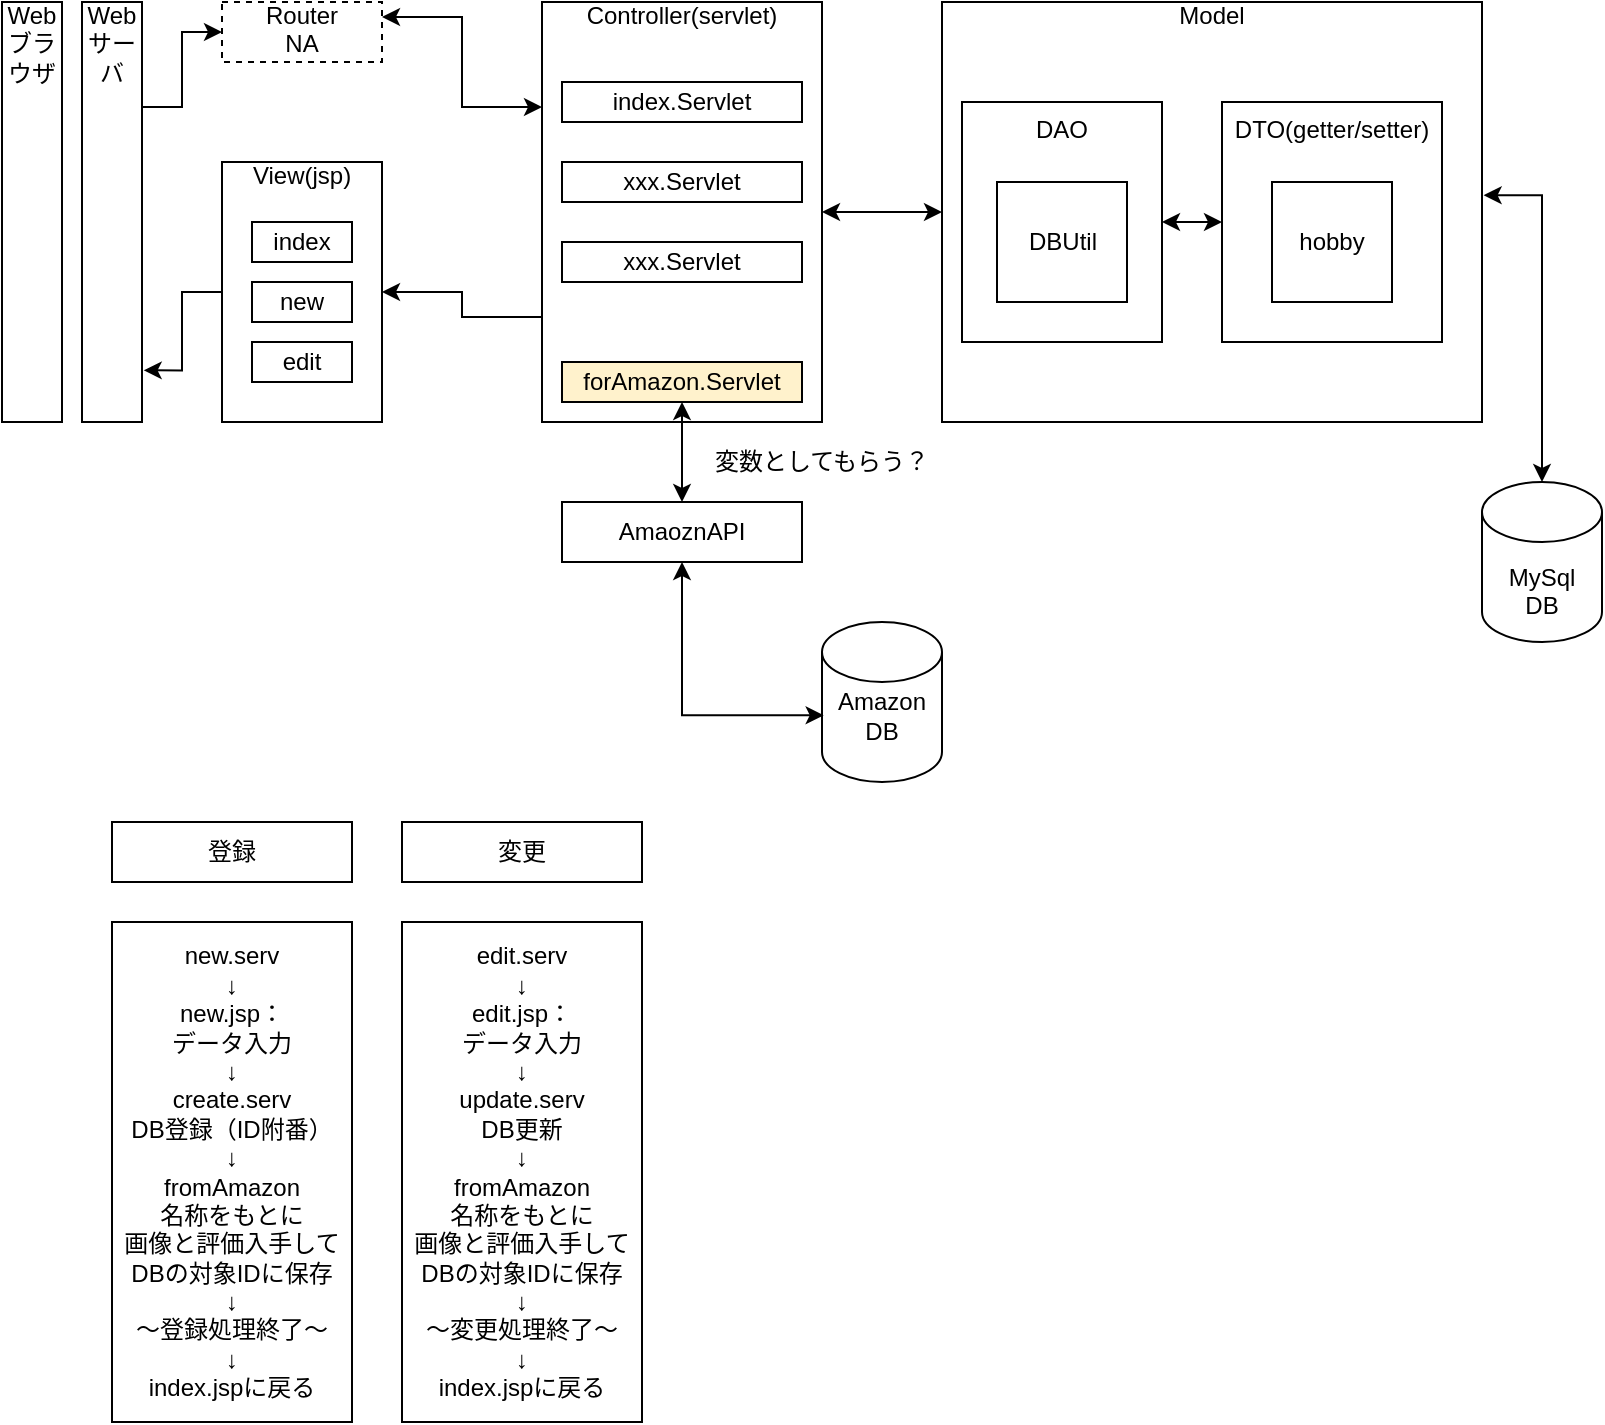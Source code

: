 <mxfile version="13.5.8" type="device" pages="5"><diagram id="g2HskD7L_IQN0c2G_G51" name="全体"><mxGraphModel dx="581" dy="448" grid="1" gridSize="10" guides="1" tooltips="1" connect="1" arrows="1" fold="1" page="1" pageScale="1" pageWidth="827" pageHeight="1169" math="0" shadow="0"><root><mxCell id="0"/><mxCell id="1" parent="0"/><mxCell id="hlXoT4PRcEUMcBS1LGLc-1" value="Model" style="whiteSpace=wrap;html=1;imageVerticalAlign=top;overflow=fill;verticalAlign=top;align=center;imageAspect=0;expand=0;resizable=1;resizeHeight=1;resizeWidth=1;recursiveResize=1;arcSize=12;absoluteArcSize=1;portConstraint=none;" parent="1" vertex="1"><mxGeometry x="480" y="70" width="270" height="210" as="geometry"/></mxCell><mxCell id="Iitf8SPpLCgHgcU4wHLZ-13" value="DTO(getter/setter)" style="rounded=0;whiteSpace=wrap;html=1;align=center;verticalAlign=top;" parent="1" vertex="1"><mxGeometry x="620" y="120" width="110" height="120" as="geometry"/></mxCell><mxCell id="DgmAcB4kVw4dx6uzTRNA-12" style="edgeStyle=orthogonalEdgeStyle;rounded=0;orthogonalLoop=1;jettySize=auto;html=1;exitX=1;exitY=0.5;exitDx=0;exitDy=0;entryX=0;entryY=0.5;entryDx=0;entryDy=0;startArrow=classic;startFill=1;" parent="1" source="Iitf8SPpLCgHgcU4wHLZ-14" target="Iitf8SPpLCgHgcU4wHLZ-13" edge="1"><mxGeometry relative="1" as="geometry"/></mxCell><mxCell id="Iitf8SPpLCgHgcU4wHLZ-14" value="DAO" style="rounded=0;whiteSpace=wrap;html=1;verticalAlign=top;" parent="1" vertex="1"><mxGeometry x="490" y="120" width="100" height="120" as="geometry"/></mxCell><object label="&lt;br&gt;&lt;br&gt;MySql&lt;br&gt;DB" id="Iitf8SPpLCgHgcU4wHLZ-1"><mxCell style="shape=cylinder2;whiteSpace=wrap;html=1;boundedLbl=1;backgroundOutline=1;size=15;" parent="1" vertex="1"><mxGeometry x="750" y="310" width="60" height="80" as="geometry"/></mxCell></object><object label="&lt;br&gt;Amazon&lt;br&gt;DB" id="Iitf8SPpLCgHgcU4wHLZ-2"><mxCell style="shape=cylinder2;whiteSpace=wrap;html=1;boundedLbl=1;backgroundOutline=1;size=15;" parent="1" vertex="1"><mxGeometry x="420" y="380" width="60" height="80" as="geometry"/></mxCell></object><mxCell id="DgmAcB4kVw4dx6uzTRNA-13" style="edgeStyle=orthogonalEdgeStyle;rounded=0;orthogonalLoop=1;jettySize=auto;html=1;exitX=1;exitY=0.25;exitDx=0;exitDy=0;entryX=0;entryY=0.25;entryDx=0;entryDy=0;startArrow=classic;startFill=1;" parent="1" source="Iitf8SPpLCgHgcU4wHLZ-3" target="Iitf8SPpLCgHgcU4wHLZ-5" edge="1"><mxGeometry relative="1" as="geometry"/></mxCell><mxCell id="Iitf8SPpLCgHgcU4wHLZ-3" value="Router&lt;br&gt;NA" style="whiteSpace=wrap;html=1;imageVerticalAlign=top;overflow=fill;verticalAlign=top;align=center;dashed=1;" parent="1" vertex="1"><mxGeometry x="120" y="70" width="80" height="30" as="geometry"/></mxCell><mxCell id="DgmAcB4kVw4dx6uzTRNA-11" style="edgeStyle=orthogonalEdgeStyle;rounded=0;orthogonalLoop=1;jettySize=auto;html=1;exitX=1;exitY=0.5;exitDx=0;exitDy=0;entryX=0;entryY=0.5;entryDx=0;entryDy=0;startArrow=classic;startFill=1;" parent="1" source="Iitf8SPpLCgHgcU4wHLZ-5" target="hlXoT4PRcEUMcBS1LGLc-1" edge="1"><mxGeometry relative="1" as="geometry"/></mxCell><mxCell id="Iitf8SPpLCgHgcU4wHLZ-5" value="Controller(servlet)" style="whiteSpace=wrap;html=1;imageVerticalAlign=top;overflow=fill;verticalAlign=top;align=center;" parent="1" vertex="1"><mxGeometry x="280" y="70" width="140" height="210" as="geometry"/></mxCell><mxCell id="DgmAcB4kVw4dx6uzTRNA-16" style="edgeStyle=orthogonalEdgeStyle;rounded=0;orthogonalLoop=1;jettySize=auto;html=1;exitX=0;exitY=0.5;exitDx=0;exitDy=0;entryX=1.028;entryY=0.877;entryDx=0;entryDy=0;entryPerimeter=0;startArrow=none;startFill=0;" parent="1" source="Iitf8SPpLCgHgcU4wHLZ-6" target="Iitf8SPpLCgHgcU4wHLZ-7" edge="1"><mxGeometry relative="1" as="geometry"/></mxCell><mxCell id="Iitf8SPpLCgHgcU4wHLZ-6" value="View(jsp)&lt;br&gt;&lt;br&gt;" style="whiteSpace=wrap;html=1;imageVerticalAlign=top;overflow=fill;verticalAlign=top;align=center;" parent="1" vertex="1"><mxGeometry x="120" y="150" width="80" height="130" as="geometry"/></mxCell><mxCell id="DgmAcB4kVw4dx6uzTRNA-15" style="edgeStyle=orthogonalEdgeStyle;rounded=0;orthogonalLoop=1;jettySize=auto;html=1;exitX=1;exitY=0.25;exitDx=0;exitDy=0;entryX=0;entryY=0.5;entryDx=0;entryDy=0;startArrow=none;startFill=0;" parent="1" source="Iitf8SPpLCgHgcU4wHLZ-7" target="Iitf8SPpLCgHgcU4wHLZ-3" edge="1"><mxGeometry relative="1" as="geometry"><Array as="points"><mxPoint x="100" y="123"/><mxPoint x="100" y="85"/></Array></mxGeometry></mxCell><mxCell id="Iitf8SPpLCgHgcU4wHLZ-7" value="Webサーバ" style="whiteSpace=wrap;html=1;imageVerticalAlign=top;overflow=fill;verticalAlign=top;align=center;" parent="1" vertex="1"><mxGeometry x="50" y="70" width="30" height="210" as="geometry"/></mxCell><mxCell id="Iitf8SPpLCgHgcU4wHLZ-8" value="Webブラウザ" style="whiteSpace=wrap;html=1;imageVerticalAlign=top;overflow=fill;verticalAlign=top;align=center;" parent="1" vertex="1"><mxGeometry x="10" y="70" width="30" height="210" as="geometry"/></mxCell><mxCell id="Iitf8SPpLCgHgcU4wHLZ-12" style="edgeStyle=orthogonalEdgeStyle;rounded=0;orthogonalLoop=1;jettySize=auto;html=1;exitX=1.003;exitY=0.46;exitDx=0;exitDy=0;startArrow=classic;startFill=1;exitPerimeter=0;" parent="1" source="hlXoT4PRcEUMcBS1LGLc-1" target="Iitf8SPpLCgHgcU4wHLZ-1" edge="1"><mxGeometry relative="1" as="geometry"/></mxCell><mxCell id="Iitf8SPpLCgHgcU4wHLZ-10" value="hobby" style="rounded=0;whiteSpace=wrap;html=1;" parent="1" vertex="1"><mxGeometry x="645" y="160" width="60" height="60" as="geometry"/></mxCell><mxCell id="DgmAcB4kVw4dx6uzTRNA-1" value="DBUtil" style="rounded=0;whiteSpace=wrap;html=1;" parent="1" vertex="1"><mxGeometry x="507.5" y="160" width="65" height="60" as="geometry"/></mxCell><mxCell id="DgmAcB4kVw4dx6uzTRNA-5" style="edgeStyle=orthogonalEdgeStyle;rounded=0;orthogonalLoop=1;jettySize=auto;html=1;exitX=0.5;exitY=1;exitDx=0;exitDy=0;startArrow=classic;startFill=1;" parent="1" source="DgmAcB4kVw4dx6uzTRNA-2" target="DgmAcB4kVw4dx6uzTRNA-3" edge="1"><mxGeometry relative="1" as="geometry"/></mxCell><mxCell id="DgmAcB4kVw4dx6uzTRNA-2" value="forAmazon.Servlet" style="rounded=0;whiteSpace=wrap;html=1;fillColor=#FFF2CC;" parent="1" vertex="1"><mxGeometry x="290" y="250" width="120" height="20" as="geometry"/></mxCell><mxCell id="DgmAcB4kVw4dx6uzTRNA-6" style="edgeStyle=orthogonalEdgeStyle;rounded=0;orthogonalLoop=1;jettySize=auto;html=1;exitX=0.5;exitY=1;exitDx=0;exitDy=0;entryX=0.014;entryY=0.583;entryDx=0;entryDy=0;entryPerimeter=0;startArrow=classic;startFill=1;" parent="1" source="DgmAcB4kVw4dx6uzTRNA-3" target="Iitf8SPpLCgHgcU4wHLZ-2" edge="1"><mxGeometry relative="1" as="geometry"/></mxCell><mxCell id="DgmAcB4kVw4dx6uzTRNA-3" value="AmaoznAPI" style="rounded=0;whiteSpace=wrap;html=1;" parent="1" vertex="1"><mxGeometry x="290" y="320" width="120" height="30" as="geometry"/></mxCell><mxCell id="DgmAcB4kVw4dx6uzTRNA-7" value="index.Servlet" style="rounded=0;whiteSpace=wrap;html=1;" parent="1" vertex="1"><mxGeometry x="290" y="110" width="120" height="20" as="geometry"/></mxCell><mxCell id="DgmAcB4kVw4dx6uzTRNA-8" value="xxx.Servlet" style="rounded=0;whiteSpace=wrap;html=1;" parent="1" vertex="1"><mxGeometry x="290" y="150" width="120" height="20" as="geometry"/></mxCell><mxCell id="DgmAcB4kVw4dx6uzTRNA-9" value="xxx.Servlet" style="rounded=0;whiteSpace=wrap;html=1;" parent="1" vertex="1"><mxGeometry x="290" y="190" width="120" height="20" as="geometry"/></mxCell><mxCell id="DgmAcB4kVw4dx6uzTRNA-10" value="変数としてもらう？" style="text;html=1;strokeColor=none;fillColor=none;align=center;verticalAlign=middle;whiteSpace=wrap;rounded=0;" parent="1" vertex="1"><mxGeometry x="360" y="290" width="120" height="20" as="geometry"/></mxCell><mxCell id="DgmAcB4kVw4dx6uzTRNA-18" style="edgeStyle=orthogonalEdgeStyle;rounded=0;orthogonalLoop=1;jettySize=auto;html=1;exitX=0;exitY=0.75;exitDx=0;exitDy=0;startArrow=none;startFill=0;entryX=1;entryY=0.5;entryDx=0;entryDy=0;" parent="1" source="Iitf8SPpLCgHgcU4wHLZ-5" target="Iitf8SPpLCgHgcU4wHLZ-6" edge="1"><mxGeometry relative="1" as="geometry"><mxPoint x="130" y="235" as="sourcePoint"/><mxPoint x="200" y="228" as="targetPoint"/></mxGeometry></mxCell><mxCell id="DgmAcB4kVw4dx6uzTRNA-19" value="index" style="rounded=0;whiteSpace=wrap;html=1;" parent="1" vertex="1"><mxGeometry x="135" y="180" width="50" height="20" as="geometry"/></mxCell><mxCell id="DgmAcB4kVw4dx6uzTRNA-22" value="new" style="rounded=0;whiteSpace=wrap;html=1;" parent="1" vertex="1"><mxGeometry x="135" y="210" width="50" height="20" as="geometry"/></mxCell><mxCell id="DgmAcB4kVw4dx6uzTRNA-23" value="edit" style="rounded=0;whiteSpace=wrap;html=1;" parent="1" vertex="1"><mxGeometry x="135" y="240" width="50" height="20" as="geometry"/></mxCell><mxCell id="tQkKsjItX_cT5ZNMcafy-1" value="登録" style="rounded=0;whiteSpace=wrap;html=1;align=center;" parent="1" vertex="1"><mxGeometry x="65" y="480" width="120" height="30" as="geometry"/></mxCell><mxCell id="tQkKsjItX_cT5ZNMcafy-2" value="new.serv&lt;br&gt;↓&lt;br&gt;new.jsp：&lt;br&gt;データ入力&lt;br&gt;↓&lt;br&gt;create.serv&lt;br&gt;DB登録（ID附番）&lt;br&gt;↓&lt;br&gt;fromAmazon&lt;br&gt;名称をもとに&lt;br&gt;画像と評価入手して&lt;br&gt;DBの対象IDに保存&lt;br&gt;↓&lt;br&gt;～登録処理終了～&lt;br&gt;↓&lt;br&gt;index.jspに戻る" style="rounded=0;whiteSpace=wrap;html=1;align=center;" parent="1" vertex="1"><mxGeometry x="65" y="530" width="120" height="250" as="geometry"/></mxCell><mxCell id="tQkKsjItX_cT5ZNMcafy-3" value="変更" style="rounded=0;whiteSpace=wrap;html=1;align=center;" parent="1" vertex="1"><mxGeometry x="210" y="480" width="120" height="30" as="geometry"/></mxCell><mxCell id="tQkKsjItX_cT5ZNMcafy-4" value="edit.serv&lt;br&gt;↓&lt;br&gt;edit.jsp：&lt;br&gt;データ入力&lt;br&gt;↓&lt;br&gt;update.serv&lt;br&gt;DB更新&lt;br&gt;↓&lt;br&gt;fromAmazon&lt;br&gt;名称をもとに&lt;br&gt;画像と評価入手して&lt;br&gt;DBの対象IDに保存&lt;br&gt;↓&lt;br&gt;～変更処理終了～&lt;br&gt;↓&lt;br&gt;index.jspに戻る" style="rounded=0;whiteSpace=wrap;html=1;align=center;" parent="1" vertex="1"><mxGeometry x="210" y="530" width="120" height="250" as="geometry"/></mxCell></root></mxGraphModel></diagram><diagram id="rT3DiLSOL0aAb6W11Oa9" name="index"><mxGraphModel dx="581" dy="448" grid="1" gridSize="10" guides="1" tooltips="1" connect="1" arrows="1" fold="1" page="1" pageScale="1" pageWidth="827" pageHeight="1169" math="0" shadow="0"><root><mxCell id="V9ORAf-SLs2I3K6iy1ug-0"/><mxCell id="V9ORAf-SLs2I3K6iy1ug-1" parent="V9ORAf-SLs2I3K6iy1ug-0"/><mxCell id="V9ORAf-SLs2I3K6iy1ug-2" value="ヘッダー&lt;br&gt;" style="rounded=0;whiteSpace=wrap;html=1;dashed=1;align=center;verticalAlign=top;" parent="V9ORAf-SLs2I3K6iy1ug-1" vertex="1"><mxGeometry width="810" height="70" as="geometry"/></mxCell><mxCell id="V9ORAf-SLs2I3K6iy1ug-3" value="フッター&lt;br&gt;" style="rounded=0;whiteSpace=wrap;html=1;dashed=1;align=center;verticalAlign=bottom;" parent="V9ORAf-SLs2I3K6iy1ug-1" vertex="1"><mxGeometry x="17" y="300" width="810" height="70" as="geometry"/></mxCell><mxCell id="V9ORAf-SLs2I3K6iy1ug-4" value="My Hobby Management" style="text;html=1;strokeColor=none;fillColor=none;align=center;verticalAlign=middle;whiteSpace=wrap;rounded=0;dashed=1;" parent="V9ORAf-SLs2I3K6iy1ug-1" vertex="1"><mxGeometry x="330" y="25" width="150" height="20" as="geometry"/></mxCell><mxCell id="V9ORAf-SLs2I3K6iy1ug-34" value="By　daidhi　Takagi" style="text;html=1;strokeColor=none;fillColor=none;align=center;verticalAlign=middle;whiteSpace=wrap;rounded=0;dashed=1;" parent="V9ORAf-SLs2I3K6iy1ug-1" vertex="1"><mxGeometry x="352" y="320" width="150" height="20" as="geometry"/></mxCell><mxCell id="V9ORAf-SLs2I3K6iy1ug-5" value="" style="shape=table;html=1;whiteSpace=wrap;startSize=0;container=1;collapsible=0;childLayout=tableLayout;" parent="V9ORAf-SLs2I3K6iy1ug-1" vertex="1"><mxGeometry x="27" y="120" width="780" height="160" as="geometry"/></mxCell><mxCell id="V9ORAf-SLs2I3K6iy1ug-13" value="" style="shape=partialRectangle;html=1;whiteSpace=wrap;collapsible=0;dropTarget=0;pointerEvents=0;fillColor=none;top=0;left=0;bottom=0;right=0;points=[[0,0.5],[1,0.5]];portConstraint=eastwest;" parent="V9ORAf-SLs2I3K6iy1ug-5" vertex="1"><mxGeometry width="780" height="40" as="geometry"/></mxCell><mxCell id="V9ORAf-SLs2I3K6iy1ug-78" value="&lt;br&gt;ラジオボタン" style="shape=partialRectangle;html=1;whiteSpace=wrap;connectable=0;overflow=hidden;fillColor=#dae8fc;top=0;left=0;bottom=0;right=0;strokeColor=#6c8ebf;" parent="V9ORAf-SLs2I3K6iy1ug-13" vertex="1"><mxGeometry width="130" height="40" as="geometry"/></mxCell><mxCell id="V9ORAf-SLs2I3K6iy1ug-14" value="画像&lt;br&gt;※クリックでAmazonへ" style="shape=partialRectangle;html=1;whiteSpace=wrap;connectable=0;overflow=hidden;fillColor=#dae8fc;top=0;left=0;bottom=0;right=0;strokeColor=#6c8ebf;" parent="V9ORAf-SLs2I3K6iy1ug-13" vertex="1"><mxGeometry x="130" width="130" height="40" as="geometry"/></mxCell><mxCell id="V9ORAf-SLs2I3K6iy1ug-15" value="分類" style="shape=partialRectangle;html=1;whiteSpace=wrap;connectable=0;overflow=hidden;fillColor=#dae8fc;top=0;left=0;bottom=0;right=0;strokeColor=#6c8ebf;" parent="V9ORAf-SLs2I3K6iy1ug-13" vertex="1"><mxGeometry x="260" width="130" height="40" as="geometry"/></mxCell><mxCell id="V9ORAf-SLs2I3K6iy1ug-16" value="名称&lt;br&gt;※クリックで詳細へ" style="shape=partialRectangle;html=1;whiteSpace=wrap;connectable=0;overflow=hidden;fillColor=#dae8fc;top=0;left=0;bottom=0;right=0;strokeColor=#6c8ebf;" parent="V9ORAf-SLs2I3K6iy1ug-13" vertex="1"><mxGeometry x="390" width="130" height="40" as="geometry"/></mxCell><mxCell id="V9ORAf-SLs2I3K6iy1ug-17" value="登録日" style="shape=partialRectangle;html=1;whiteSpace=wrap;connectable=0;overflow=hidden;fillColor=#dae8fc;top=0;left=0;bottom=0;right=0;strokeColor=#6c8ebf;" parent="V9ORAf-SLs2I3K6iy1ug-13" vertex="1"><mxGeometry x="520" width="130" height="40" as="geometry"/></mxCell><mxCell id="V9ORAf-SLs2I3K6iy1ug-18" value="Amazon評価&lt;br&gt;取得できなそうなのでなし。" style="shape=partialRectangle;html=1;whiteSpace=wrap;connectable=0;overflow=hidden;fillColor=#dae8fc;top=0;left=0;bottom=0;right=0;strokeColor=#6c8ebf;" parent="V9ORAf-SLs2I3K6iy1ug-13" vertex="1"><mxGeometry x="650" width="130" height="40" as="geometry"/></mxCell><mxCell id="V9ORAf-SLs2I3K6iy1ug-20" value="" style="shape=partialRectangle;html=1;whiteSpace=wrap;collapsible=0;dropTarget=0;pointerEvents=0;fillColor=none;top=0;left=0;bottom=0;right=0;points=[[0,0.5],[1,0.5]];portConstraint=eastwest;" parent="V9ORAf-SLs2I3K6iy1ug-5" vertex="1"><mxGeometry y="40" width="780" height="40" as="geometry"/></mxCell><mxCell id="V9ORAf-SLs2I3K6iy1ug-79" value="" style="shape=partialRectangle;html=1;whiteSpace=wrap;connectable=0;overflow=hidden;fillColor=none;top=0;left=0;bottom=0;right=0;" parent="V9ORAf-SLs2I3K6iy1ug-20" vertex="1"><mxGeometry width="130" height="40" as="geometry"/></mxCell><mxCell id="V9ORAf-SLs2I3K6iy1ug-21" value="" style="shape=partialRectangle;html=1;whiteSpace=wrap;connectable=0;overflow=hidden;fillColor=none;top=0;left=0;bottom=0;right=0;" parent="V9ORAf-SLs2I3K6iy1ug-20" vertex="1"><mxGeometry x="130" width="130" height="40" as="geometry"/></mxCell><mxCell id="V9ORAf-SLs2I3K6iy1ug-22" value="" style="shape=partialRectangle;html=1;whiteSpace=wrap;connectable=0;overflow=hidden;fillColor=none;top=0;left=0;bottom=0;right=0;" parent="V9ORAf-SLs2I3K6iy1ug-20" vertex="1"><mxGeometry x="260" width="130" height="40" as="geometry"/></mxCell><mxCell id="V9ORAf-SLs2I3K6iy1ug-23" value="" style="shape=partialRectangle;html=1;whiteSpace=wrap;connectable=0;overflow=hidden;fillColor=none;top=0;left=0;bottom=0;right=0;" parent="V9ORAf-SLs2I3K6iy1ug-20" vertex="1"><mxGeometry x="390" width="130" height="40" as="geometry"/></mxCell><mxCell id="V9ORAf-SLs2I3K6iy1ug-24" value="" style="shape=partialRectangle;html=1;whiteSpace=wrap;connectable=0;overflow=hidden;fillColor=none;top=0;left=0;bottom=0;right=0;" parent="V9ORAf-SLs2I3K6iy1ug-20" vertex="1"><mxGeometry x="520" width="130" height="40" as="geometry"/></mxCell><mxCell id="V9ORAf-SLs2I3K6iy1ug-25" value="" style="shape=partialRectangle;html=1;whiteSpace=wrap;connectable=0;overflow=hidden;fillColor=none;top=0;left=0;bottom=0;right=0;" parent="V9ORAf-SLs2I3K6iy1ug-20" vertex="1"><mxGeometry x="650" width="130" height="40" as="geometry"/></mxCell><mxCell id="V9ORAf-SLs2I3K6iy1ug-27" value="" style="shape=partialRectangle;html=1;whiteSpace=wrap;collapsible=0;dropTarget=0;pointerEvents=0;fillColor=none;top=0;left=0;bottom=0;right=0;points=[[0,0.5],[1,0.5]];portConstraint=eastwest;" parent="V9ORAf-SLs2I3K6iy1ug-5" vertex="1"><mxGeometry y="80" width="780" height="40" as="geometry"/></mxCell><mxCell id="V9ORAf-SLs2I3K6iy1ug-80" style="shape=partialRectangle;html=1;whiteSpace=wrap;connectable=0;overflow=hidden;fillColor=none;top=0;left=0;bottom=0;right=0;" parent="V9ORAf-SLs2I3K6iy1ug-27" vertex="1"><mxGeometry width="130" height="40" as="geometry"/></mxCell><mxCell id="V9ORAf-SLs2I3K6iy1ug-28" value="" style="shape=partialRectangle;html=1;whiteSpace=wrap;connectable=0;overflow=hidden;fillColor=none;top=0;left=0;bottom=0;right=0;" parent="V9ORAf-SLs2I3K6iy1ug-27" vertex="1"><mxGeometry x="130" width="130" height="40" as="geometry"/></mxCell><mxCell id="V9ORAf-SLs2I3K6iy1ug-29" value="" style="shape=partialRectangle;html=1;whiteSpace=wrap;connectable=0;overflow=hidden;fillColor=none;top=0;left=0;bottom=0;right=0;" parent="V9ORAf-SLs2I3K6iy1ug-27" vertex="1"><mxGeometry x="260" width="130" height="40" as="geometry"/></mxCell><mxCell id="V9ORAf-SLs2I3K6iy1ug-30" value="" style="shape=partialRectangle;html=1;whiteSpace=wrap;connectable=0;overflow=hidden;fillColor=none;top=0;left=0;bottom=0;right=0;" parent="V9ORAf-SLs2I3K6iy1ug-27" vertex="1"><mxGeometry x="390" width="130" height="40" as="geometry"/></mxCell><mxCell id="V9ORAf-SLs2I3K6iy1ug-31" value="" style="shape=partialRectangle;html=1;whiteSpace=wrap;connectable=0;overflow=hidden;fillColor=none;top=0;left=0;bottom=0;right=0;" parent="V9ORAf-SLs2I3K6iy1ug-27" vertex="1"><mxGeometry x="520" width="130" height="40" as="geometry"/></mxCell><mxCell id="V9ORAf-SLs2I3K6iy1ug-32" value="" style="shape=partialRectangle;html=1;whiteSpace=wrap;connectable=0;overflow=hidden;fillColor=none;top=0;left=0;bottom=0;right=0;" parent="V9ORAf-SLs2I3K6iy1ug-27" vertex="1"><mxGeometry x="650" width="130" height="40" as="geometry"/></mxCell><mxCell id="V9ORAf-SLs2I3K6iy1ug-6" value="" style="shape=partialRectangle;html=1;whiteSpace=wrap;collapsible=0;dropTarget=0;pointerEvents=0;fillColor=none;top=0;left=0;bottom=0;right=0;points=[[0,0.5],[1,0.5]];portConstraint=eastwest;" parent="V9ORAf-SLs2I3K6iy1ug-5" vertex="1"><mxGeometry y="120" width="780" height="40" as="geometry"/></mxCell><mxCell id="V9ORAf-SLs2I3K6iy1ug-81" style="shape=partialRectangle;html=1;whiteSpace=wrap;connectable=0;overflow=hidden;fillColor=none;top=0;left=0;bottom=0;right=0;" parent="V9ORAf-SLs2I3K6iy1ug-6" vertex="1"><mxGeometry width="130" height="40" as="geometry"/></mxCell><mxCell id="V9ORAf-SLs2I3K6iy1ug-7" value="" style="shape=partialRectangle;html=1;whiteSpace=wrap;connectable=0;overflow=hidden;fillColor=none;top=0;left=0;bottom=0;right=0;" parent="V9ORAf-SLs2I3K6iy1ug-6" vertex="1"><mxGeometry x="130" width="130" height="40" as="geometry"/></mxCell><mxCell id="V9ORAf-SLs2I3K6iy1ug-8" value="" style="shape=partialRectangle;html=1;whiteSpace=wrap;connectable=0;overflow=hidden;fillColor=none;top=0;left=0;bottom=0;right=0;" parent="V9ORAf-SLs2I3K6iy1ug-6" vertex="1"><mxGeometry x="260" width="130" height="40" as="geometry"/></mxCell><mxCell id="V9ORAf-SLs2I3K6iy1ug-9" value="" style="shape=partialRectangle;html=1;whiteSpace=wrap;connectable=0;overflow=hidden;fillColor=none;top=0;left=0;bottom=0;right=0;" parent="V9ORAf-SLs2I3K6iy1ug-6" vertex="1"><mxGeometry x="390" width="130" height="40" as="geometry"/></mxCell><mxCell id="V9ORAf-SLs2I3K6iy1ug-10" value="" style="shape=partialRectangle;html=1;whiteSpace=wrap;connectable=0;overflow=hidden;fillColor=none;top=0;left=0;bottom=0;right=0;" parent="V9ORAf-SLs2I3K6iy1ug-6" vertex="1"><mxGeometry x="520" width="130" height="40" as="geometry"/></mxCell><mxCell id="V9ORAf-SLs2I3K6iy1ug-11" value="" style="shape=partialRectangle;html=1;whiteSpace=wrap;connectable=0;overflow=hidden;fillColor=none;top=0;left=0;bottom=0;right=0;" parent="V9ORAf-SLs2I3K6iy1ug-6" vertex="1"><mxGeometry x="650" width="130" height="40" as="geometry"/></mxCell><mxCell id="gwod7M47f3_Nii1kWF-3-0" value="変更" style="rounded=0;whiteSpace=wrap;html=1;align=center;" parent="V9ORAf-SLs2I3K6iy1ug-1" vertex="1"><mxGeometry x="150" y="80" width="100" height="30" as="geometry"/></mxCell><mxCell id="gwod7M47f3_Nii1kWF-3-1" value="削除" style="rounded=0;whiteSpace=wrap;html=1;align=center;" parent="V9ORAf-SLs2I3K6iy1ug-1" vertex="1"><mxGeometry x="273" y="80" width="100" height="30" as="geometry"/></mxCell><mxCell id="RokKN3BKzH4RJQxuuckP-0" value="登録" style="rounded=0;whiteSpace=wrap;html=1;align=center;" parent="V9ORAf-SLs2I3K6iy1ug-1" vertex="1"><mxGeometry x="27" y="80" width="100" height="30" as="geometry"/></mxCell><mxCell id="RokKN3BKzH4RJQxuuckP-1" value="分類" style="text;html=1;strokeColor=none;fillColor=none;align=center;verticalAlign=middle;whiteSpace=wrap;rounded=0;dashed=1;" parent="V9ORAf-SLs2I3K6iy1ug-1" vertex="1"><mxGeometry x="388" y="85" width="68" height="20" as="geometry"/></mxCell><mxCell id="RokKN3BKzH4RJQxuuckP-2" value="フィルタ" style="rounded=0;whiteSpace=wrap;html=1;align=center;" parent="V9ORAf-SLs2I3K6iy1ug-1" vertex="1"><mxGeometry x="440" y="80" width="100" height="30" as="geometry"/></mxCell></root></mxGraphModel></diagram><diagram name="index_v2" id="yT1VY6b7zXS_NsWAAVFi"><mxGraphModel dx="837" dy="448" grid="1" gridSize="10" guides="1" tooltips="1" connect="1" arrows="1" fold="1" page="1" pageScale="1" pageWidth="827" pageHeight="1169" math="0" shadow="0"><root><mxCell id="r9mSQ7ihxud6I8xyKUAO-0"/><mxCell id="r9mSQ7ihxud6I8xyKUAO-1" parent="r9mSQ7ihxud6I8xyKUAO-0"/><mxCell id="r9mSQ7ihxud6I8xyKUAO-2" value="ヘッダー&lt;br&gt;" style="rounded=0;whiteSpace=wrap;html=1;dashed=1;align=center;verticalAlign=top;" vertex="1" parent="r9mSQ7ihxud6I8xyKUAO-1"><mxGeometry width="810" height="70" as="geometry"/></mxCell><mxCell id="r9mSQ7ihxud6I8xyKUAO-3" value="フッター&lt;br&gt;" style="rounded=0;whiteSpace=wrap;html=1;dashed=1;align=center;verticalAlign=bottom;" vertex="1" parent="r9mSQ7ihxud6I8xyKUAO-1"><mxGeometry x="17" y="300" width="810" height="70" as="geometry"/></mxCell><mxCell id="r9mSQ7ihxud6I8xyKUAO-4" value="My Hobby Management" style="text;html=1;strokeColor=none;fillColor=none;align=center;verticalAlign=middle;whiteSpace=wrap;rounded=0;dashed=1;" vertex="1" parent="r9mSQ7ihxud6I8xyKUAO-1"><mxGeometry x="330" y="25" width="150" height="20" as="geometry"/></mxCell><mxCell id="r9mSQ7ihxud6I8xyKUAO-5" value="By　daidhi　Takagi" style="text;html=1;strokeColor=none;fillColor=none;align=center;verticalAlign=middle;whiteSpace=wrap;rounded=0;dashed=1;" vertex="1" parent="r9mSQ7ihxud6I8xyKUAO-1"><mxGeometry x="352" y="320" width="150" height="20" as="geometry"/></mxCell><mxCell id="r9mSQ7ihxud6I8xyKUAO-6" value="" style="shape=table;html=1;whiteSpace=wrap;startSize=0;container=1;collapsible=0;childLayout=tableLayout;" vertex="1" parent="r9mSQ7ihxud6I8xyKUAO-1"><mxGeometry x="27" y="120" width="650" height="160" as="geometry"/></mxCell><mxCell id="r9mSQ7ihxud6I8xyKUAO-7" value="" style="shape=partialRectangle;html=1;whiteSpace=wrap;collapsible=0;dropTarget=0;pointerEvents=0;fillColor=none;top=0;left=0;bottom=0;right=0;points=[[0,0.5],[1,0.5]];portConstraint=eastwest;" vertex="1" parent="r9mSQ7ihxud6I8xyKUAO-6"><mxGeometry width="650" height="40" as="geometry"/></mxCell><mxCell id="r9mSQ7ihxud6I8xyKUAO-8" value="画像&lt;br&gt;※クリックでAmazonへ" style="shape=partialRectangle;html=1;whiteSpace=wrap;connectable=0;overflow=hidden;fillColor=#dae8fc;top=0;left=0;bottom=0;right=0;strokeColor=#6c8ebf;" vertex="1" parent="r9mSQ7ihxud6I8xyKUAO-7"><mxGeometry width="130" height="40" as="geometry"/></mxCell><mxCell id="r9mSQ7ihxud6I8xyKUAO-9" value="分類" style="shape=partialRectangle;html=1;whiteSpace=wrap;connectable=0;overflow=hidden;fillColor=#dae8fc;top=0;left=0;bottom=0;right=0;strokeColor=#6c8ebf;" vertex="1" parent="r9mSQ7ihxud6I8xyKUAO-7"><mxGeometry x="130" width="130" height="40" as="geometry"/></mxCell><mxCell id="r9mSQ7ihxud6I8xyKUAO-10" value="名称&lt;br&gt;※クリックで詳細へ" style="shape=partialRectangle;html=1;whiteSpace=wrap;connectable=0;overflow=hidden;fillColor=#dae8fc;top=0;left=0;bottom=0;right=0;strokeColor=#6c8ebf;" vertex="1" parent="r9mSQ7ihxud6I8xyKUAO-7"><mxGeometry x="260" width="130" height="40" as="geometry"/></mxCell><mxCell id="r9mSQ7ihxud6I8xyKUAO-11" value="登録日" style="shape=partialRectangle;html=1;whiteSpace=wrap;connectable=0;overflow=hidden;fillColor=#dae8fc;top=0;left=0;bottom=0;right=0;strokeColor=#6c8ebf;" vertex="1" parent="r9mSQ7ihxud6I8xyKUAO-7"><mxGeometry x="390" width="130" height="40" as="geometry"/></mxCell><mxCell id="r9mSQ7ihxud6I8xyKUAO-12" value="削除ボタン" style="shape=partialRectangle;html=1;whiteSpace=wrap;connectable=0;overflow=hidden;fillColor=#dae8fc;top=0;left=0;bottom=0;right=0;strokeColor=#6c8ebf;" vertex="1" parent="r9mSQ7ihxud6I8xyKUAO-7"><mxGeometry x="520" width="130" height="40" as="geometry"/></mxCell><mxCell id="r9mSQ7ihxud6I8xyKUAO-14" value="" style="shape=partialRectangle;html=1;whiteSpace=wrap;collapsible=0;dropTarget=0;pointerEvents=0;fillColor=none;top=0;left=0;bottom=0;right=0;points=[[0,0.5],[1,0.5]];portConstraint=eastwest;" vertex="1" parent="r9mSQ7ihxud6I8xyKUAO-6"><mxGeometry y="40" width="650" height="40" as="geometry"/></mxCell><mxCell id="r9mSQ7ihxud6I8xyKUAO-15" value="" style="shape=partialRectangle;html=1;whiteSpace=wrap;connectable=0;overflow=hidden;fillColor=none;top=0;left=0;bottom=0;right=0;" vertex="1" parent="r9mSQ7ihxud6I8xyKUAO-14"><mxGeometry width="130" height="40" as="geometry"/></mxCell><mxCell id="r9mSQ7ihxud6I8xyKUAO-16" value="" style="shape=partialRectangle;html=1;whiteSpace=wrap;connectable=0;overflow=hidden;fillColor=none;top=0;left=0;bottom=0;right=0;" vertex="1" parent="r9mSQ7ihxud6I8xyKUAO-14"><mxGeometry x="130" width="130" height="40" as="geometry"/></mxCell><mxCell id="r9mSQ7ihxud6I8xyKUAO-17" value="" style="shape=partialRectangle;html=1;whiteSpace=wrap;connectable=0;overflow=hidden;fillColor=none;top=0;left=0;bottom=0;right=0;" vertex="1" parent="r9mSQ7ihxud6I8xyKUAO-14"><mxGeometry x="260" width="130" height="40" as="geometry"/></mxCell><mxCell id="r9mSQ7ihxud6I8xyKUAO-18" value="" style="shape=partialRectangle;html=1;whiteSpace=wrap;connectable=0;overflow=hidden;fillColor=none;top=0;left=0;bottom=0;right=0;" vertex="1" parent="r9mSQ7ihxud6I8xyKUAO-14"><mxGeometry x="390" width="130" height="40" as="geometry"/></mxCell><mxCell id="r9mSQ7ihxud6I8xyKUAO-19" value="" style="shape=partialRectangle;html=1;whiteSpace=wrap;connectable=0;overflow=hidden;fillColor=none;top=0;left=0;bottom=0;right=0;" vertex="1" parent="r9mSQ7ihxud6I8xyKUAO-14"><mxGeometry x="520" width="130" height="40" as="geometry"/></mxCell><mxCell id="r9mSQ7ihxud6I8xyKUAO-21" value="" style="shape=partialRectangle;html=1;whiteSpace=wrap;collapsible=0;dropTarget=0;pointerEvents=0;fillColor=none;top=0;left=0;bottom=0;right=0;points=[[0,0.5],[1,0.5]];portConstraint=eastwest;" vertex="1" parent="r9mSQ7ihxud6I8xyKUAO-6"><mxGeometry y="80" width="650" height="40" as="geometry"/></mxCell><mxCell id="r9mSQ7ihxud6I8xyKUAO-22" style="shape=partialRectangle;html=1;whiteSpace=wrap;connectable=0;overflow=hidden;fillColor=none;top=0;left=0;bottom=0;right=0;" vertex="1" parent="r9mSQ7ihxud6I8xyKUAO-21"><mxGeometry width="130" height="40" as="geometry"/></mxCell><mxCell id="r9mSQ7ihxud6I8xyKUAO-23" value="" style="shape=partialRectangle;html=1;whiteSpace=wrap;connectable=0;overflow=hidden;fillColor=none;top=0;left=0;bottom=0;right=0;" vertex="1" parent="r9mSQ7ihxud6I8xyKUAO-21"><mxGeometry x="130" width="130" height="40" as="geometry"/></mxCell><mxCell id="r9mSQ7ihxud6I8xyKUAO-24" value="" style="shape=partialRectangle;html=1;whiteSpace=wrap;connectable=0;overflow=hidden;fillColor=none;top=0;left=0;bottom=0;right=0;" vertex="1" parent="r9mSQ7ihxud6I8xyKUAO-21"><mxGeometry x="260" width="130" height="40" as="geometry"/></mxCell><mxCell id="r9mSQ7ihxud6I8xyKUAO-25" value="" style="shape=partialRectangle;html=1;whiteSpace=wrap;connectable=0;overflow=hidden;fillColor=none;top=0;left=0;bottom=0;right=0;" vertex="1" parent="r9mSQ7ihxud6I8xyKUAO-21"><mxGeometry x="390" width="130" height="40" as="geometry"/></mxCell><mxCell id="r9mSQ7ihxud6I8xyKUAO-26" value="" style="shape=partialRectangle;html=1;whiteSpace=wrap;connectable=0;overflow=hidden;fillColor=none;top=0;left=0;bottom=0;right=0;" vertex="1" parent="r9mSQ7ihxud6I8xyKUAO-21"><mxGeometry x="520" width="130" height="40" as="geometry"/></mxCell><mxCell id="r9mSQ7ihxud6I8xyKUAO-28" value="" style="shape=partialRectangle;html=1;whiteSpace=wrap;collapsible=0;dropTarget=0;pointerEvents=0;fillColor=none;top=0;left=0;bottom=0;right=0;points=[[0,0.5],[1,0.5]];portConstraint=eastwest;" vertex="1" parent="r9mSQ7ihxud6I8xyKUAO-6"><mxGeometry y="120" width="650" height="40" as="geometry"/></mxCell><mxCell id="r9mSQ7ihxud6I8xyKUAO-29" style="shape=partialRectangle;html=1;whiteSpace=wrap;connectable=0;overflow=hidden;fillColor=none;top=0;left=0;bottom=0;right=0;" vertex="1" parent="r9mSQ7ihxud6I8xyKUAO-28"><mxGeometry width="130" height="40" as="geometry"/></mxCell><mxCell id="r9mSQ7ihxud6I8xyKUAO-30" value="" style="shape=partialRectangle;html=1;whiteSpace=wrap;connectable=0;overflow=hidden;fillColor=none;top=0;left=0;bottom=0;right=0;" vertex="1" parent="r9mSQ7ihxud6I8xyKUAO-28"><mxGeometry x="130" width="130" height="40" as="geometry"/></mxCell><mxCell id="r9mSQ7ihxud6I8xyKUAO-31" value="" style="shape=partialRectangle;html=1;whiteSpace=wrap;connectable=0;overflow=hidden;fillColor=none;top=0;left=0;bottom=0;right=0;" vertex="1" parent="r9mSQ7ihxud6I8xyKUAO-28"><mxGeometry x="260" width="130" height="40" as="geometry"/></mxCell><mxCell id="r9mSQ7ihxud6I8xyKUAO-32" value="" style="shape=partialRectangle;html=1;whiteSpace=wrap;connectable=0;overflow=hidden;fillColor=none;top=0;left=0;bottom=0;right=0;" vertex="1" parent="r9mSQ7ihxud6I8xyKUAO-28"><mxGeometry x="390" width="130" height="40" as="geometry"/></mxCell><mxCell id="r9mSQ7ihxud6I8xyKUAO-33" value="" style="shape=partialRectangle;html=1;whiteSpace=wrap;connectable=0;overflow=hidden;fillColor=none;top=0;left=0;bottom=0;right=0;" vertex="1" parent="r9mSQ7ihxud6I8xyKUAO-28"><mxGeometry x="520" width="130" height="40" as="geometry"/></mxCell><mxCell id="r9mSQ7ihxud6I8xyKUAO-35" value="変更" style="rounded=0;whiteSpace=wrap;html=1;align=center;" vertex="1" parent="r9mSQ7ihxud6I8xyKUAO-1"><mxGeometry x="150" y="80" width="100" height="30" as="geometry"/></mxCell><mxCell id="r9mSQ7ihxud6I8xyKUAO-36" value="削除" style="rounded=0;whiteSpace=wrap;html=1;align=center;" vertex="1" parent="r9mSQ7ihxud6I8xyKUAO-1"><mxGeometry x="273" y="80" width="100" height="30" as="geometry"/></mxCell><mxCell id="r9mSQ7ihxud6I8xyKUAO-37" value="登録" style="rounded=0;whiteSpace=wrap;html=1;align=center;" vertex="1" parent="r9mSQ7ihxud6I8xyKUAO-1"><mxGeometry x="27" y="80" width="100" height="30" as="geometry"/></mxCell><mxCell id="r9mSQ7ihxud6I8xyKUAO-38" value="分類" style="text;html=1;strokeColor=none;fillColor=none;align=center;verticalAlign=middle;whiteSpace=wrap;rounded=0;dashed=1;" vertex="1" parent="r9mSQ7ihxud6I8xyKUAO-1"><mxGeometry x="388" y="85" width="68" height="20" as="geometry"/></mxCell><mxCell id="r9mSQ7ihxud6I8xyKUAO-39" value="フィルタ" style="rounded=0;whiteSpace=wrap;html=1;align=center;" vertex="1" parent="r9mSQ7ihxud6I8xyKUAO-1"><mxGeometry x="440" y="80" width="100" height="30" as="geometry"/></mxCell></root></mxGraphModel></diagram><diagram id="X8b51wF3WUkc5_6bleLa" name="new"><mxGraphModel dx="1108" dy="450" grid="1" gridSize="10" guides="1" tooltips="1" connect="1" arrows="1" fold="1" page="1" pageScale="1" pageWidth="827" pageHeight="1169" math="0" shadow="0"><root><mxCell id="SxiK0yEagfKaZSonYCbR-0"/><mxCell id="SxiK0yEagfKaZSonYCbR-1" parent="SxiK0yEagfKaZSonYCbR-0"/><mxCell id="O7wVMwRS5VeLFezc4S3y-0" value="新規登録ページ" style="text;html=1;strokeColor=none;fillColor=none;align=center;verticalAlign=middle;whiteSpace=wrap;rounded=0;dashed=1;" parent="SxiK0yEagfKaZSonYCbR-1" vertex="1"><mxGeometry y="90" width="110" height="20" as="geometry"/></mxCell><mxCell id="O7wVMwRS5VeLFezc4S3y-2" value="分類" style="text;html=1;strokeColor=none;fillColor=none;align=center;verticalAlign=middle;whiteSpace=wrap;rounded=0;dashed=1;" parent="SxiK0yEagfKaZSonYCbR-1" vertex="1"><mxGeometry y="120" width="80" height="20" as="geometry"/></mxCell><mxCell id="O7wVMwRS5VeLFezc4S3y-3" value="プルダウン" style="rounded=0;whiteSpace=wrap;html=1;align=center;" parent="SxiK0yEagfKaZSonYCbR-1" vertex="1"><mxGeometry x="20" y="150" width="90" height="30" as="geometry"/></mxCell><mxCell id="O7wVMwRS5VeLFezc4S3y-4" value="名称" style="text;html=1;strokeColor=none;fillColor=none;align=center;verticalAlign=middle;whiteSpace=wrap;rounded=0;dashed=1;" parent="SxiK0yEagfKaZSonYCbR-1" vertex="1"><mxGeometry x="10" y="190" width="60" height="20" as="geometry"/></mxCell><mxCell id="O7wVMwRS5VeLFezc4S3y-5" value="フリー" style="rounded=0;whiteSpace=wrap;html=1;align=center;" parent="SxiK0yEagfKaZSonYCbR-1" vertex="1"><mxGeometry x="20" y="220" width="180" height="30" as="geometry"/></mxCell><mxCell id="O7wVMwRS5VeLFezc4S3y-6" value="詳細" style="text;html=1;strokeColor=none;fillColor=none;align=center;verticalAlign=middle;whiteSpace=wrap;rounded=0;dashed=1;" parent="SxiK0yEagfKaZSonYCbR-1" vertex="1"><mxGeometry y="260" width="80" height="20" as="geometry"/></mxCell><mxCell id="O7wVMwRS5VeLFezc4S3y-7" value="フリー" style="rounded=0;whiteSpace=wrap;html=1;align=center;" parent="SxiK0yEagfKaZSonYCbR-1" vertex="1"><mxGeometry x="10" y="280" width="330" height="120" as="geometry"/></mxCell><mxCell id="O7wVMwRS5VeLFezc4S3y-8" value="日付" style="text;html=1;strokeColor=none;fillColor=none;align=center;verticalAlign=middle;whiteSpace=wrap;rounded=0;dashed=1;" parent="SxiK0yEagfKaZSonYCbR-1" vertex="1"><mxGeometry x="10" y="410" width="50" height="20" as="geometry"/></mxCell><mxCell id="O7wVMwRS5VeLFezc4S3y-9" value="デフォルトで本日" style="rounded=0;whiteSpace=wrap;html=1;align=center;" parent="SxiK0yEagfKaZSonYCbR-1" vertex="1"><mxGeometry x="10" y="440" width="180" height="30" as="geometry"/></mxCell><mxCell id="O7wVMwRS5VeLFezc4S3y-10" value="登録&lt;br&gt;ボタン" style="rounded=0;whiteSpace=wrap;html=1;align=center;" parent="SxiK0yEagfKaZSonYCbR-1" vertex="1"><mxGeometry x="10" y="480" width="120" height="30" as="geometry"/></mxCell><mxCell id="u7F3oOWQoFzf2-4IQElG-0" value="ヘッダー&lt;br&gt;" style="rounded=0;whiteSpace=wrap;html=1;dashed=1;align=center;verticalAlign=top;" parent="SxiK0yEagfKaZSonYCbR-1" vertex="1"><mxGeometry width="810" height="70" as="geometry"/></mxCell><mxCell id="u7F3oOWQoFzf2-4IQElG-1" value="My Hobby Management" style="text;html=1;strokeColor=none;fillColor=none;align=center;verticalAlign=middle;whiteSpace=wrap;rounded=0;dashed=1;" parent="SxiK0yEagfKaZSonYCbR-1" vertex="1"><mxGeometry x="330" y="25" width="150" height="20" as="geometry"/></mxCell><mxCell id="nR9_0qgHlT8XCRYq4Jp7-0" value="フッター&lt;br&gt;" style="rounded=0;whiteSpace=wrap;html=1;dashed=1;align=center;verticalAlign=bottom;" parent="SxiK0yEagfKaZSonYCbR-1" vertex="1"><mxGeometry x="20" y="515" width="810" height="70" as="geometry"/></mxCell><mxCell id="nR9_0qgHlT8XCRYq4Jp7-1" value="By　daidhi　Takagi" style="text;html=1;strokeColor=none;fillColor=none;align=center;verticalAlign=middle;whiteSpace=wrap;rounded=0;dashed=1;" parent="SxiK0yEagfKaZSonYCbR-1" vertex="1"><mxGeometry x="350" y="540" width="150" height="20" as="geometry"/></mxCell></root></mxGraphModel></diagram><diagram name="edit" id="IYlEIBCU7V0mkFUnvUjf"><mxGraphModel dx="1662" dy="762" grid="1" gridSize="10" guides="1" tooltips="1" connect="1" arrows="1" fold="1" page="1" pageScale="1" pageWidth="827" pageHeight="1169" math="0" shadow="0"><root><mxCell id="ZAJt_j1cYZuHnK_WOHe8-0"/><mxCell id="ZAJt_j1cYZuHnK_WOHe8-1" parent="ZAJt_j1cYZuHnK_WOHe8-0"/><mxCell id="ZAJt_j1cYZuHnK_WOHe8-2" value="新規登録ページ" style="text;html=1;strokeColor=none;fillColor=none;align=center;verticalAlign=middle;whiteSpace=wrap;rounded=0;dashed=1;" parent="ZAJt_j1cYZuHnK_WOHe8-1" vertex="1"><mxGeometry y="90" width="110" height="20" as="geometry"/></mxCell><mxCell id="ZAJt_j1cYZuHnK_WOHe8-3" value="分類" style="text;html=1;strokeColor=none;fillColor=none;align=center;verticalAlign=middle;whiteSpace=wrap;rounded=0;dashed=1;" parent="ZAJt_j1cYZuHnK_WOHe8-1" vertex="1"><mxGeometry y="120" width="80" height="20" as="geometry"/></mxCell><mxCell id="ZAJt_j1cYZuHnK_WOHe8-4" value="プルダウン" style="rounded=0;whiteSpace=wrap;html=1;align=center;" parent="ZAJt_j1cYZuHnK_WOHe8-1" vertex="1"><mxGeometry x="20" y="150" width="90" height="30" as="geometry"/></mxCell><mxCell id="ZAJt_j1cYZuHnK_WOHe8-5" value="名称" style="text;html=1;strokeColor=none;fillColor=none;align=center;verticalAlign=middle;whiteSpace=wrap;rounded=0;dashed=1;" parent="ZAJt_j1cYZuHnK_WOHe8-1" vertex="1"><mxGeometry x="10" y="190" width="60" height="20" as="geometry"/></mxCell><mxCell id="ZAJt_j1cYZuHnK_WOHe8-6" value="フリー" style="rounded=0;whiteSpace=wrap;html=1;align=center;" parent="ZAJt_j1cYZuHnK_WOHe8-1" vertex="1"><mxGeometry x="20" y="220" width="180" height="30" as="geometry"/></mxCell><mxCell id="ZAJt_j1cYZuHnK_WOHe8-7" value="詳細" style="text;html=1;strokeColor=none;fillColor=none;align=center;verticalAlign=middle;whiteSpace=wrap;rounded=0;dashed=1;" parent="ZAJt_j1cYZuHnK_WOHe8-1" vertex="1"><mxGeometry x="360" y="120" width="80" height="20" as="geometry"/></mxCell><mxCell id="ZAJt_j1cYZuHnK_WOHe8-8" value="フリー" style="rounded=0;whiteSpace=wrap;html=1;align=center;" parent="ZAJt_j1cYZuHnK_WOHe8-1" vertex="1"><mxGeometry x="360" y="155" width="330" height="175" as="geometry"/></mxCell><mxCell id="ZAJt_j1cYZuHnK_WOHe8-9" value="日付" style="text;html=1;strokeColor=none;fillColor=none;align=center;verticalAlign=middle;whiteSpace=wrap;rounded=0;dashed=1;" parent="ZAJt_j1cYZuHnK_WOHe8-1" vertex="1"><mxGeometry x="20" y="260" width="50" height="20" as="geometry"/></mxCell><mxCell id="ZAJt_j1cYZuHnK_WOHe8-10" value="デフォルトで登録された日" style="rounded=0;whiteSpace=wrap;html=1;align=center;" parent="ZAJt_j1cYZuHnK_WOHe8-1" vertex="1"><mxGeometry x="20" y="290" width="180" height="30" as="geometry"/></mxCell><mxCell id="ZAJt_j1cYZuHnK_WOHe8-11" value="更新&lt;br&gt;ボタン" style="rounded=0;whiteSpace=wrap;html=1;align=center;" parent="ZAJt_j1cYZuHnK_WOHe8-1" vertex="1"><mxGeometry x="5" y="370" width="120" height="30" as="geometry"/></mxCell><mxCell id="ZAJt_j1cYZuHnK_WOHe8-12" value="ヘッダー&lt;br&gt;" style="rounded=0;whiteSpace=wrap;html=1;dashed=1;align=center;verticalAlign=top;" parent="ZAJt_j1cYZuHnK_WOHe8-1" vertex="1"><mxGeometry width="810" height="70" as="geometry"/></mxCell><mxCell id="ZAJt_j1cYZuHnK_WOHe8-13" value="My Hobby Management" style="text;html=1;strokeColor=none;fillColor=none;align=center;verticalAlign=middle;whiteSpace=wrap;rounded=0;dashed=1;" parent="ZAJt_j1cYZuHnK_WOHe8-1" vertex="1"><mxGeometry x="330" y="25" width="150" height="20" as="geometry"/></mxCell><mxCell id="ZAJt_j1cYZuHnK_WOHe8-14" value="フッター&lt;br&gt;" style="rounded=0;whiteSpace=wrap;html=1;dashed=1;align=center;verticalAlign=bottom;" parent="ZAJt_j1cYZuHnK_WOHe8-1" vertex="1"><mxGeometry x="10" y="410" width="810" height="70" as="geometry"/></mxCell><mxCell id="ZAJt_j1cYZuHnK_WOHe8-15" value="By　daidhi　Takagi" style="text;html=1;strokeColor=none;fillColor=none;align=center;verticalAlign=middle;whiteSpace=wrap;rounded=0;dashed=1;" parent="ZAJt_j1cYZuHnK_WOHe8-1" vertex="1"><mxGeometry x="345" y="430" width="150" height="20" as="geometry"/></mxCell></root></mxGraphModel></diagram></mxfile>